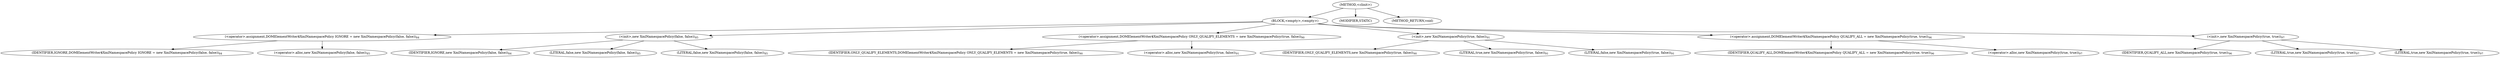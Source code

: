 digraph "&lt;clinit&gt;" {  
"129" [label = <(METHOD,&lt;clinit&gt;)> ]
"130" [label = <(BLOCK,&lt;empty&gt;,&lt;empty&gt;)> ]
"131" [label = <(&lt;operator&gt;.assignment,DOMElementWriter$XmlNamespacePolicy IGNORE = new XmlNamespacePolicy(false, false))<SUB>84</SUB>> ]
"132" [label = <(IDENTIFIER,IGNORE,DOMElementWriter$XmlNamespacePolicy IGNORE = new XmlNamespacePolicy(false, false))<SUB>84</SUB>> ]
"133" [label = <(&lt;operator&gt;.alloc,new XmlNamespacePolicy(false, false))<SUB>85</SUB>> ]
"134" [label = <(&lt;init&gt;,new XmlNamespacePolicy(false, false))<SUB>85</SUB>> ]
"3" [label = <(IDENTIFIER,IGNORE,new XmlNamespacePolicy(false, false))<SUB>84</SUB>> ]
"135" [label = <(LITERAL,false,new XmlNamespacePolicy(false, false))<SUB>85</SUB>> ]
"136" [label = <(LITERAL,false,new XmlNamespacePolicy(false, false))<SUB>85</SUB>> ]
"137" [label = <(&lt;operator&gt;.assignment,DOMElementWriter$XmlNamespacePolicy ONLY_QUALIFY_ELEMENTS = new XmlNamespacePolicy(true, false))<SUB>90</SUB>> ]
"138" [label = <(IDENTIFIER,ONLY_QUALIFY_ELEMENTS,DOMElementWriter$XmlNamespacePolicy ONLY_QUALIFY_ELEMENTS = new XmlNamespacePolicy(true, false))<SUB>90</SUB>> ]
"139" [label = <(&lt;operator&gt;.alloc,new XmlNamespacePolicy(true, false))<SUB>91</SUB>> ]
"140" [label = <(&lt;init&gt;,new XmlNamespacePolicy(true, false))<SUB>91</SUB>> ]
"5" [label = <(IDENTIFIER,ONLY_QUALIFY_ELEMENTS,new XmlNamespacePolicy(true, false))<SUB>90</SUB>> ]
"141" [label = <(LITERAL,true,new XmlNamespacePolicy(true, false))<SUB>91</SUB>> ]
"142" [label = <(LITERAL,false,new XmlNamespacePolicy(true, false))<SUB>91</SUB>> ]
"143" [label = <(&lt;operator&gt;.assignment,DOMElementWriter$XmlNamespacePolicy QUALIFY_ALL = new XmlNamespacePolicy(true, true))<SUB>96</SUB>> ]
"144" [label = <(IDENTIFIER,QUALIFY_ALL,DOMElementWriter$XmlNamespacePolicy QUALIFY_ALL = new XmlNamespacePolicy(true, true))<SUB>96</SUB>> ]
"145" [label = <(&lt;operator&gt;.alloc,new XmlNamespacePolicy(true, true))<SUB>97</SUB>> ]
"146" [label = <(&lt;init&gt;,new XmlNamespacePolicy(true, true))<SUB>97</SUB>> ]
"7" [label = <(IDENTIFIER,QUALIFY_ALL,new XmlNamespacePolicy(true, true))<SUB>96</SUB>> ]
"147" [label = <(LITERAL,true,new XmlNamespacePolicy(true, true))<SUB>97</SUB>> ]
"148" [label = <(LITERAL,true,new XmlNamespacePolicy(true, true))<SUB>97</SUB>> ]
"149" [label = <(MODIFIER,STATIC)> ]
"150" [label = <(METHOD_RETURN,void)> ]
  "129" -> "130" 
  "129" -> "149" 
  "129" -> "150" 
  "130" -> "131" 
  "130" -> "134" 
  "130" -> "137" 
  "130" -> "140" 
  "130" -> "143" 
  "130" -> "146" 
  "131" -> "132" 
  "131" -> "133" 
  "134" -> "3" 
  "134" -> "135" 
  "134" -> "136" 
  "137" -> "138" 
  "137" -> "139" 
  "140" -> "5" 
  "140" -> "141" 
  "140" -> "142" 
  "143" -> "144" 
  "143" -> "145" 
  "146" -> "7" 
  "146" -> "147" 
  "146" -> "148" 
}
